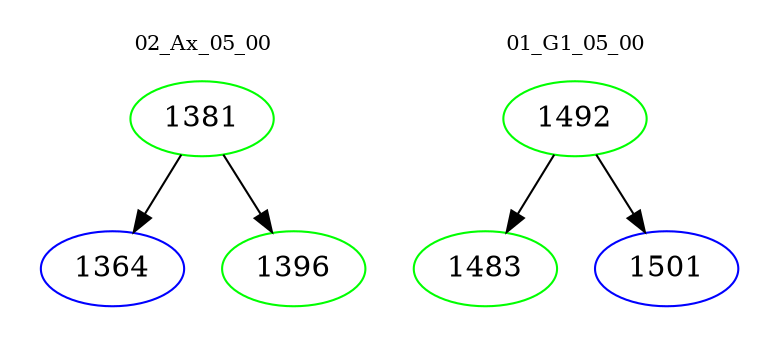 digraph{
subgraph cluster_0 {
color = white
label = "02_Ax_05_00";
fontsize=10;
T0_1381 [label="1381", color="green"]
T0_1381 -> T0_1364 [color="black"]
T0_1364 [label="1364", color="blue"]
T0_1381 -> T0_1396 [color="black"]
T0_1396 [label="1396", color="green"]
}
subgraph cluster_1 {
color = white
label = "01_G1_05_00";
fontsize=10;
T1_1492 [label="1492", color="green"]
T1_1492 -> T1_1483 [color="black"]
T1_1483 [label="1483", color="green"]
T1_1492 -> T1_1501 [color="black"]
T1_1501 [label="1501", color="blue"]
}
}
